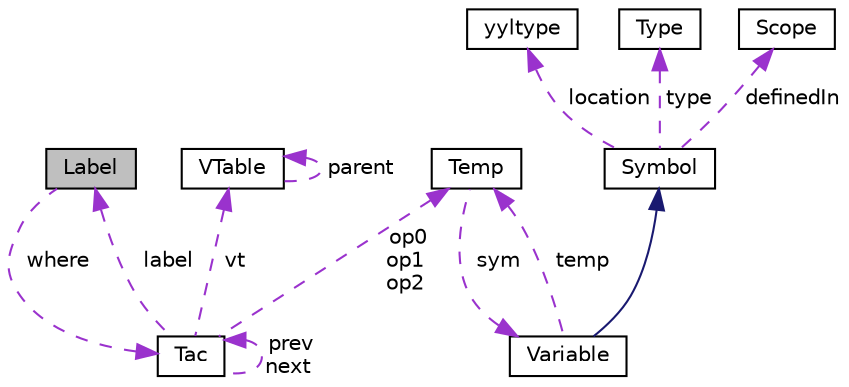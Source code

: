 digraph "Label"
{
 // LATEX_PDF_SIZE
  edge [fontname="Helvetica",fontsize="10",labelfontname="Helvetica",labelfontsize="10"];
  node [fontname="Helvetica",fontsize="10",shape=record];
  Node1 [label="Label",height=0.2,width=0.4,color="black", fillcolor="grey75", style="filled", fontcolor="black",tooltip=" "];
  Node2 -> Node1 [dir="back",color="darkorchid3",fontsize="10",style="dashed",label=" where" ,fontname="Helvetica"];
  Node2 [label="Tac",height=0.2,width=0.4,color="black", fillcolor="white", style="filled",URL="$classTac.html",tooltip=" "];
  Node2 -> Node2 [dir="back",color="darkorchid3",fontsize="10",style="dashed",label=" prev\nnext" ,fontname="Helvetica"];
  Node3 -> Node2 [dir="back",color="darkorchid3",fontsize="10",style="dashed",label=" op0\nop1\nop2" ,fontname="Helvetica"];
  Node3 [label="Temp",height=0.2,width=0.4,color="black", fillcolor="white", style="filled",URL="$classTemp.html",tooltip=" "];
  Node4 -> Node3 [dir="back",color="darkorchid3",fontsize="10",style="dashed",label=" sym" ,fontname="Helvetica"];
  Node4 [label="Variable",height=0.2,width=0.4,color="black", fillcolor="white", style="filled",URL="$classVariable.html",tooltip=" "];
  Node5 -> Node4 [dir="back",color="midnightblue",fontsize="10",style="solid",fontname="Helvetica"];
  Node5 [label="Symbol",height=0.2,width=0.4,color="black", fillcolor="white", style="filled",URL="$classSymbol.html",tooltip=" "];
  Node6 -> Node5 [dir="back",color="darkorchid3",fontsize="10",style="dashed",label=" location" ,fontname="Helvetica"];
  Node6 [label="yyltype",height=0.2,width=0.4,color="black", fillcolor="white", style="filled",URL="$structyyltype.html",tooltip="store location information"];
  Node7 -> Node5 [dir="back",color="darkorchid3",fontsize="10",style="dashed",label=" type" ,fontname="Helvetica"];
  Node7 [label="Type",height=0.2,width=0.4,color="black", fillcolor="white", style="filled",URL="$classType.html",tooltip=" "];
  Node8 -> Node5 [dir="back",color="darkorchid3",fontsize="10",style="dashed",label=" definedIn" ,fontname="Helvetica"];
  Node8 [label="Scope",height=0.2,width=0.4,color="black", fillcolor="white", style="filled",URL="$classScope.html",tooltip="scope interface"];
  Node3 -> Node4 [dir="back",color="darkorchid3",fontsize="10",style="dashed",label=" temp" ,fontname="Helvetica"];
  Node9 -> Node2 [dir="back",color="darkorchid3",fontsize="10",style="dashed",label=" vt" ,fontname="Helvetica"];
  Node9 [label="VTable",height=0.2,width=0.4,color="black", fillcolor="white", style="filled",URL="$classVTable.html",tooltip=" "];
  Node9 -> Node9 [dir="back",color="darkorchid3",fontsize="10",style="dashed",label=" parent" ,fontname="Helvetica"];
  Node1 -> Node2 [dir="back",color="darkorchid3",fontsize="10",style="dashed",label=" label" ,fontname="Helvetica"];
}
